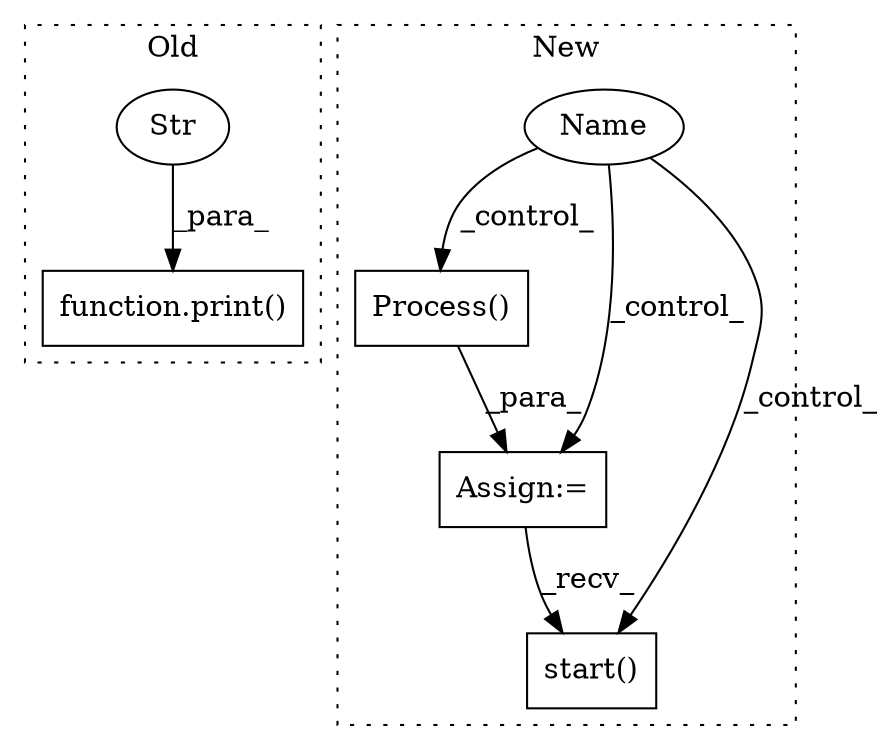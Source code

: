 digraph G {
subgraph cluster0 {
1 [label="function.print()" a="75" s="6416,6474" l="6,1" shape="box"];
3 [label="Str" a="66" s="6422" l="52" shape="ellipse"];
label = "Old";
style="dotted";
}
subgraph cluster1 {
2 [label="Process()" a="75" s="6129" l="64" shape="box"];
4 [label="Name" a="87" s="6097" l="10" shape="ellipse"];
5 [label="Assign:=" a="68" s="6126" l="3" shape="box"];
6 [label="start()" a="75" s="6668" l="9" shape="box"];
label = "New";
style="dotted";
}
2 -> 5 [label="_para_"];
3 -> 1 [label="_para_"];
4 -> 2 [label="_control_"];
4 -> 5 [label="_control_"];
4 -> 6 [label="_control_"];
5 -> 6 [label="_recv_"];
}